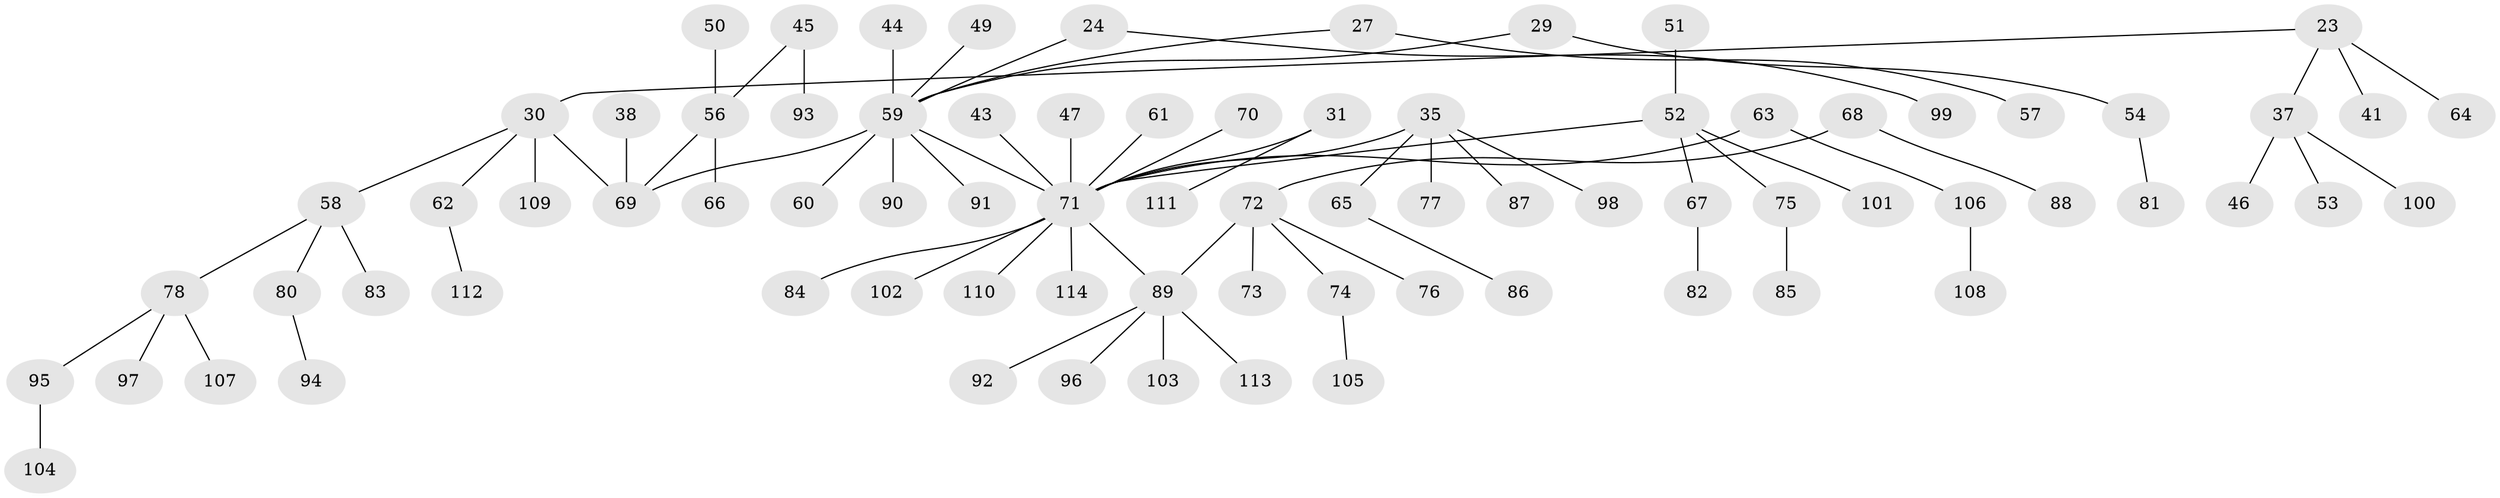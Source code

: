 // original degree distribution, {7: 0.017543859649122806, 5: 0.03508771929824561, 4: 0.09649122807017543, 2: 0.23684210526315788, 3: 0.10526315789473684, 1: 0.5087719298245614}
// Generated by graph-tools (version 1.1) at 2025/56/03/04/25 21:56:10]
// undirected, 79 vertices, 78 edges
graph export_dot {
graph [start="1"]
  node [color=gray90,style=filled];
  23;
  24;
  27;
  29 [super="+10"];
  30 [super="+20"];
  31;
  35 [super="+33+25"];
  37;
  38;
  41;
  43;
  44;
  45;
  46;
  47;
  49;
  50;
  51;
  52 [super="+34+39"];
  53;
  54;
  56 [super="+16"];
  57;
  58;
  59 [super="+42"];
  60;
  61;
  62;
  63;
  64;
  65;
  66;
  67;
  68;
  69 [super="+4"];
  70;
  71 [super="+1+26+40+55+21"];
  72 [super="+22+28"];
  73;
  74;
  75;
  76;
  77;
  78;
  80;
  81;
  82;
  83;
  84;
  85;
  86;
  87;
  88;
  89 [super="+48+79"];
  90;
  91;
  92;
  93;
  94;
  95;
  96;
  97;
  98;
  99;
  100;
  101;
  102;
  103;
  104;
  105;
  106;
  107;
  108;
  109;
  110;
  111;
  112;
  113;
  114;
  23 -- 37;
  23 -- 41;
  23 -- 64;
  23 -- 30;
  24 -- 99;
  24 -- 59;
  27 -- 57;
  27 -- 59;
  29 -- 54;
  29 -- 59;
  30 -- 62;
  30 -- 58;
  30 -- 109;
  30 -- 69;
  31 -- 111;
  31 -- 71;
  35 -- 77;
  35 -- 87;
  35 -- 65;
  35 -- 98;
  35 -- 71;
  37 -- 46;
  37 -- 53;
  37 -- 100;
  38 -- 69;
  43 -- 71;
  44 -- 59;
  45 -- 93;
  45 -- 56;
  47 -- 71;
  49 -- 59;
  50 -- 56;
  51 -- 52;
  52 -- 67;
  52 -- 75;
  52 -- 101;
  52 -- 71;
  54 -- 81;
  56 -- 66;
  56 -- 69;
  58 -- 78;
  58 -- 80;
  58 -- 83;
  59 -- 69;
  59 -- 71;
  59 -- 91;
  59 -- 90;
  59 -- 60;
  61 -- 71;
  62 -- 112;
  63 -- 106;
  63 -- 71;
  65 -- 86;
  67 -- 82;
  68 -- 88;
  68 -- 72;
  70 -- 71;
  71 -- 84;
  71 -- 110;
  71 -- 89;
  71 -- 102;
  71 -- 114;
  72 -- 74;
  72 -- 73;
  72 -- 76;
  72 -- 89;
  74 -- 105;
  75 -- 85;
  78 -- 95;
  78 -- 97;
  78 -- 107;
  80 -- 94;
  89 -- 96;
  89 -- 113;
  89 -- 92;
  89 -- 103;
  95 -- 104;
  106 -- 108;
}
